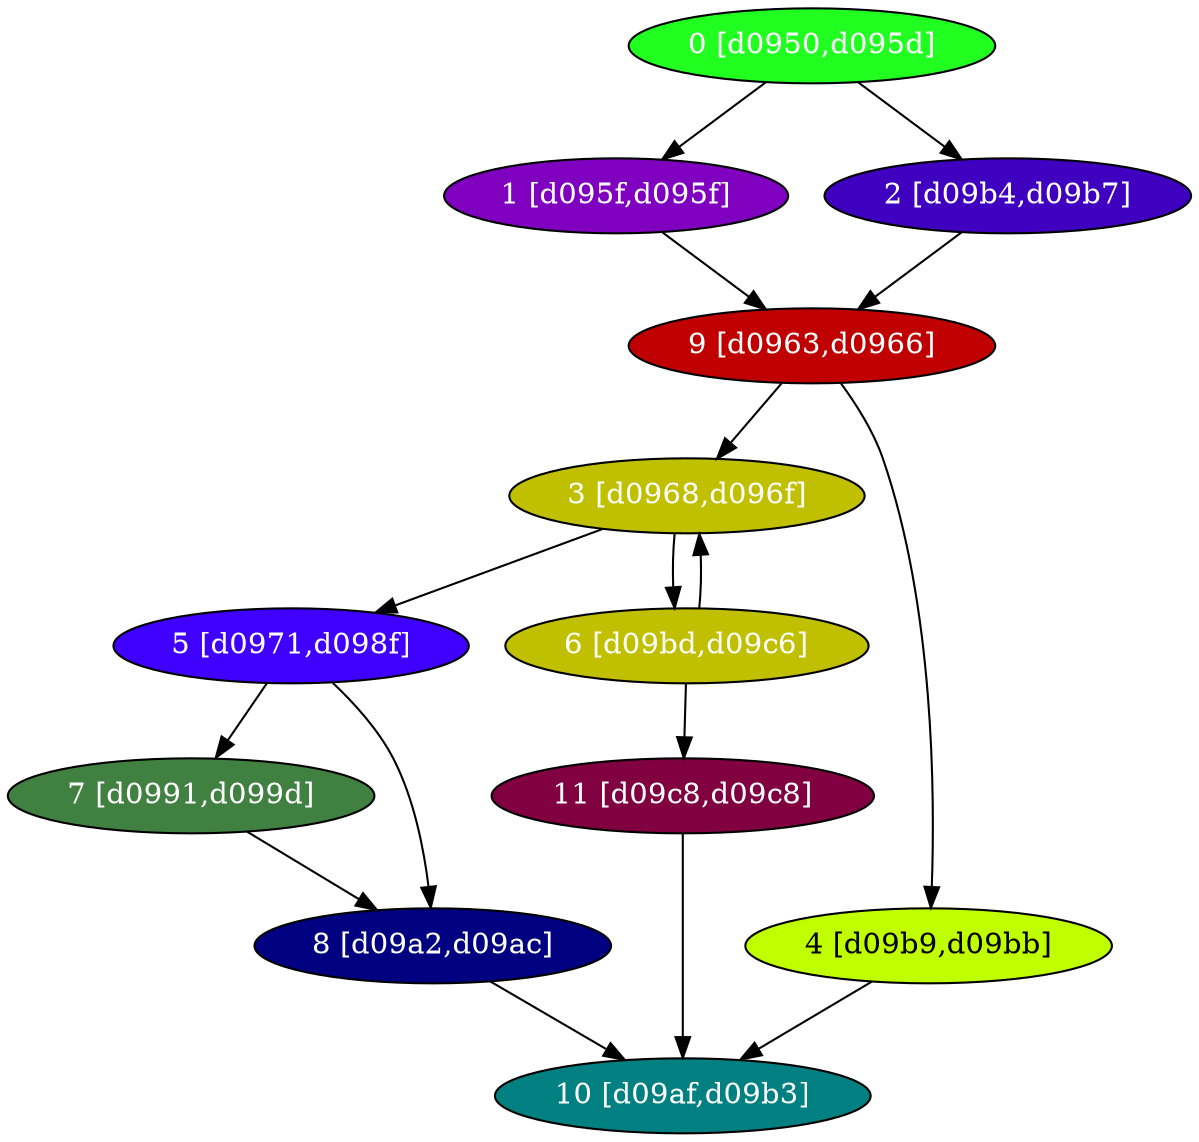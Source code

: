 diGraph libnss3{
	libnss3_0  [style=filled fillcolor="#20FF20" fontcolor="#ffffff" shape=oval label="0 [d0950,d095d]"]
	libnss3_1  [style=filled fillcolor="#8000C0" fontcolor="#ffffff" shape=oval label="1 [d095f,d095f]"]
	libnss3_2  [style=filled fillcolor="#4000C0" fontcolor="#ffffff" shape=oval label="2 [d09b4,d09b7]"]
	libnss3_3  [style=filled fillcolor="#C0C000" fontcolor="#ffffff" shape=oval label="3 [d0968,d096f]"]
	libnss3_4  [style=filled fillcolor="#C0FF00" fontcolor="#000000" shape=oval label="4 [d09b9,d09bb]"]
	libnss3_5  [style=filled fillcolor="#4000FF" fontcolor="#ffffff" shape=oval label="5 [d0971,d098f]"]
	libnss3_6  [style=filled fillcolor="#C0C000" fontcolor="#ffffff" shape=oval label="6 [d09bd,d09c6]"]
	libnss3_7  [style=filled fillcolor="#408040" fontcolor="#ffffff" shape=oval label="7 [d0991,d099d]"]
	libnss3_8  [style=filled fillcolor="#000080" fontcolor="#ffffff" shape=oval label="8 [d09a2,d09ac]"]
	libnss3_9  [style=filled fillcolor="#C00000" fontcolor="#ffffff" shape=oval label="9 [d0963,d0966]"]
	libnss3_a  [style=filled fillcolor="#008080" fontcolor="#ffffff" shape=oval label="10 [d09af,d09b3]"]
	libnss3_b  [style=filled fillcolor="#800040" fontcolor="#ffffff" shape=oval label="11 [d09c8,d09c8]"]

	libnss3_0 -> libnss3_1
	libnss3_0 -> libnss3_2
	libnss3_1 -> libnss3_9
	libnss3_2 -> libnss3_9
	libnss3_3 -> libnss3_5
	libnss3_3 -> libnss3_6
	libnss3_4 -> libnss3_a
	libnss3_5 -> libnss3_7
	libnss3_5 -> libnss3_8
	libnss3_6 -> libnss3_3
	libnss3_6 -> libnss3_b
	libnss3_7 -> libnss3_8
	libnss3_8 -> libnss3_a
	libnss3_9 -> libnss3_3
	libnss3_9 -> libnss3_4
	libnss3_b -> libnss3_a
}